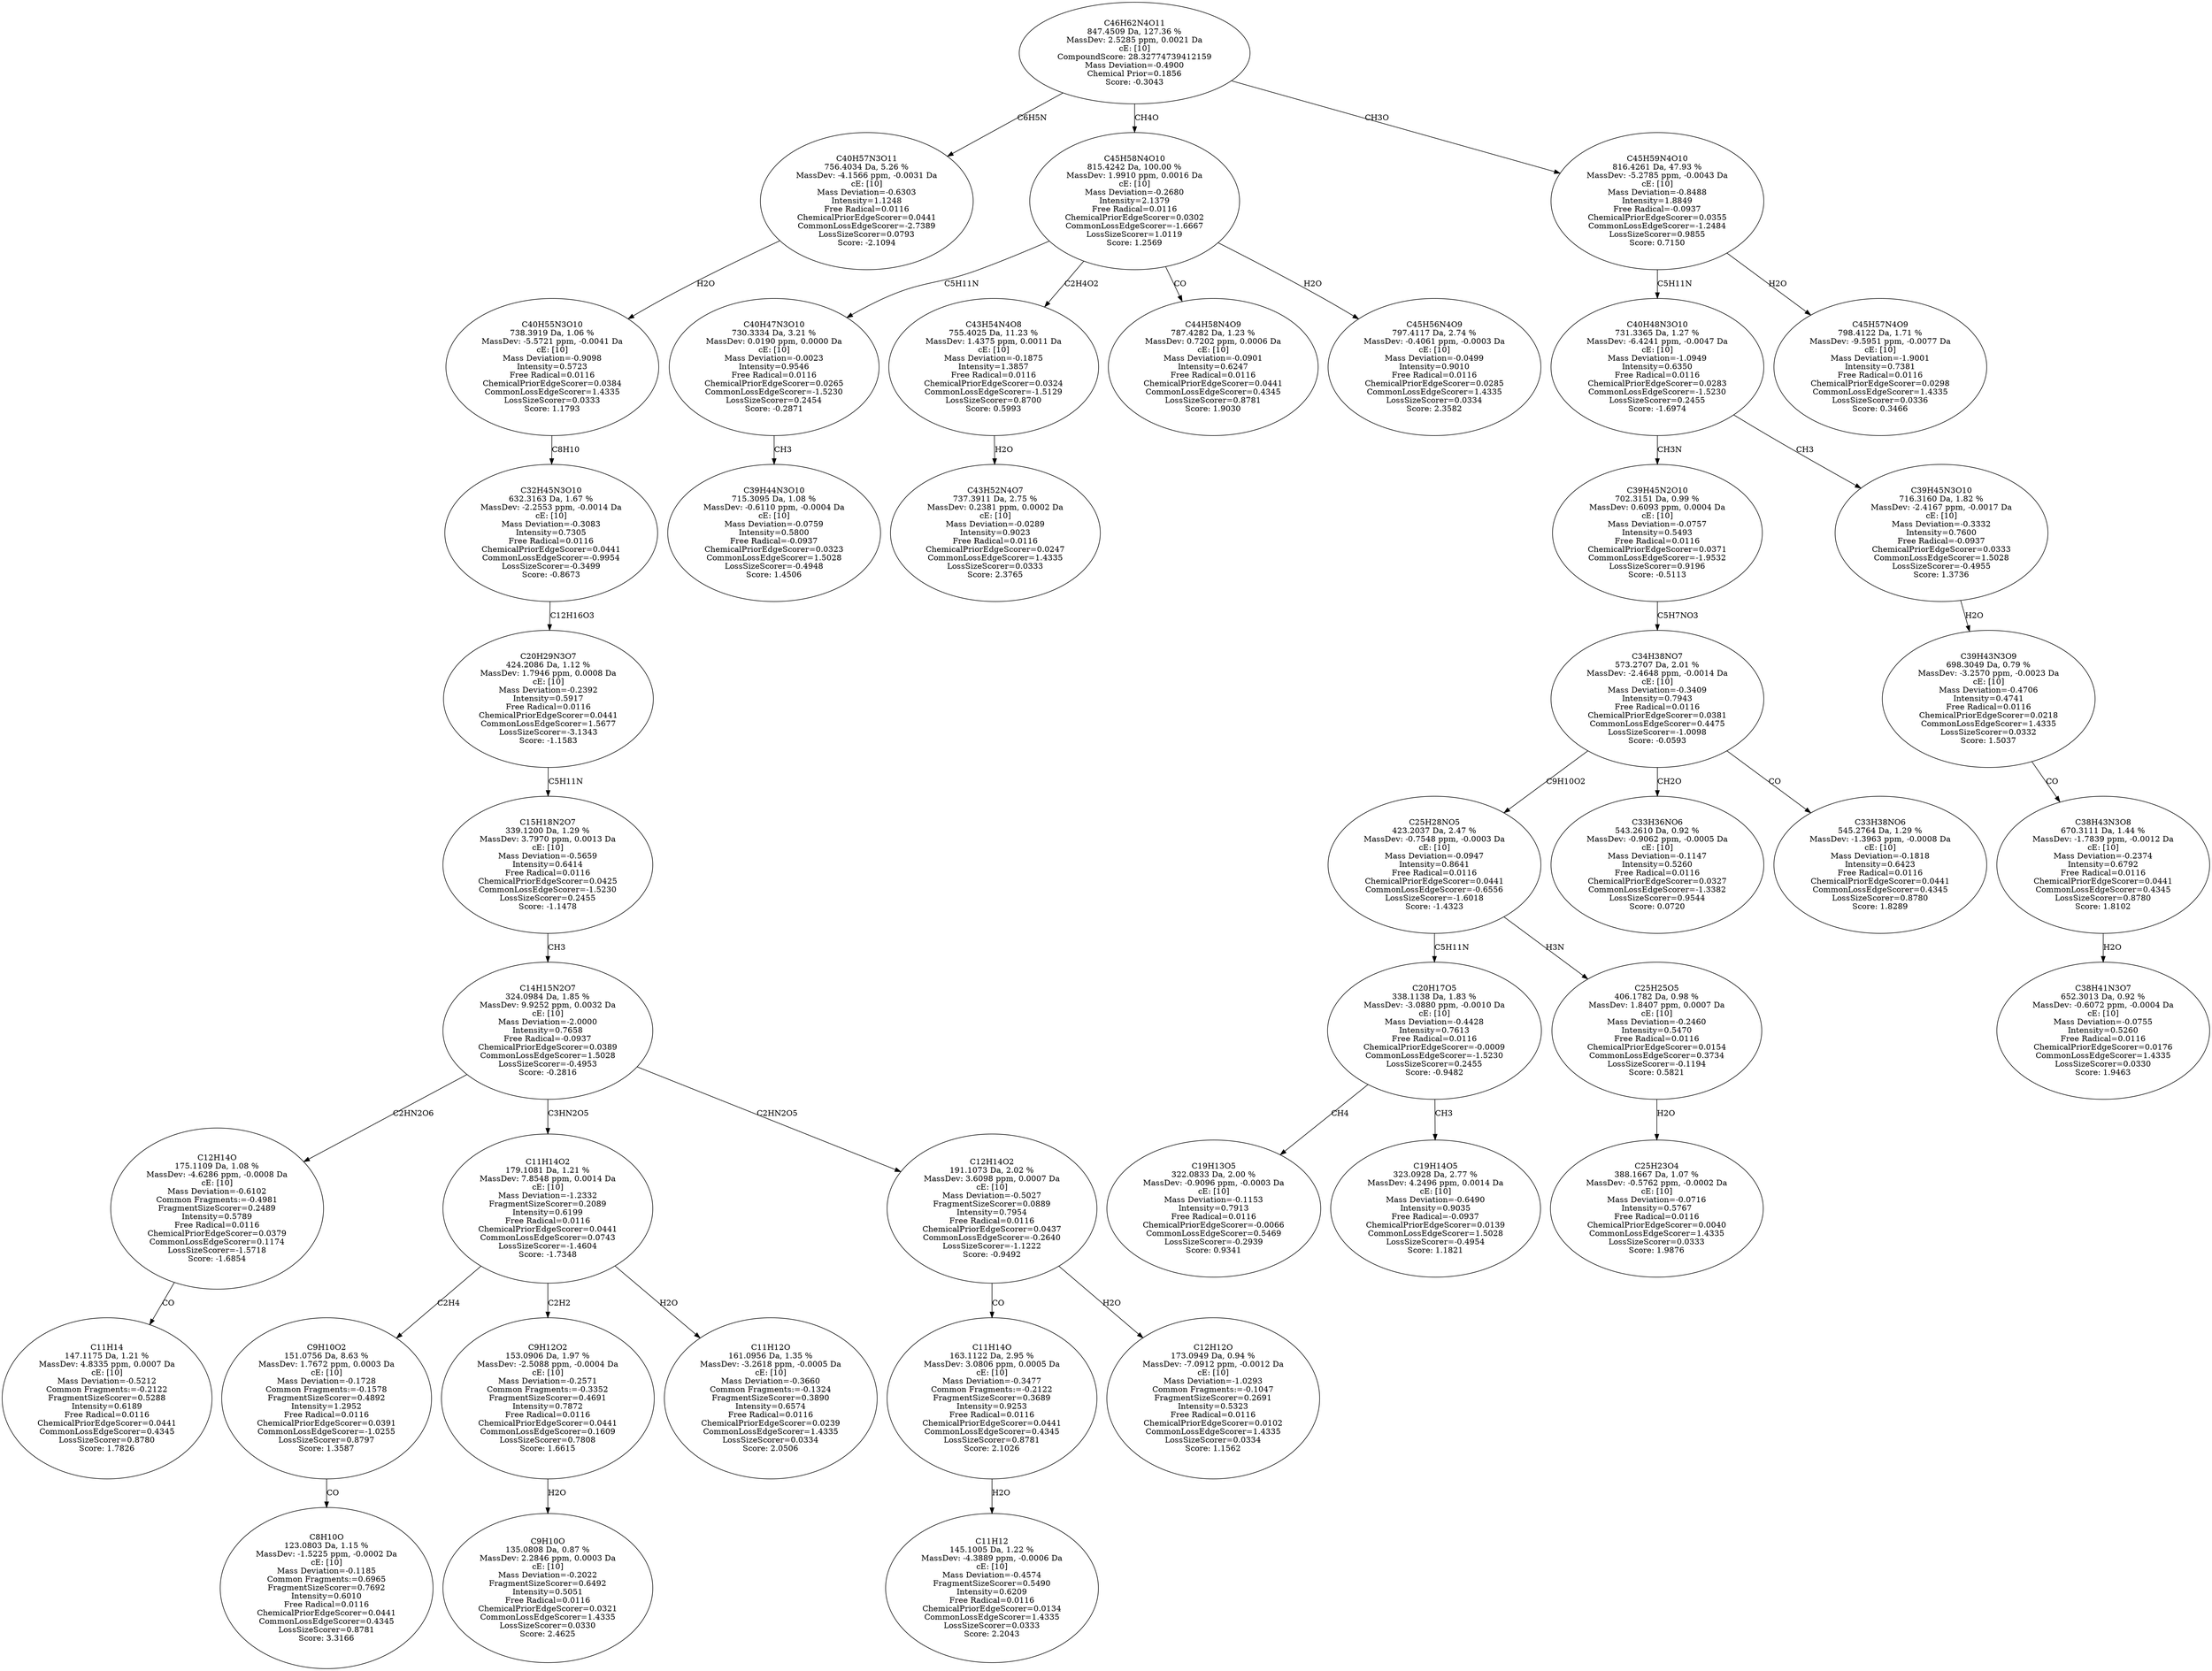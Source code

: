 strict digraph {
v1 [label="C11H14\n147.1175 Da, 1.21 %\nMassDev: 4.8335 ppm, 0.0007 Da\ncE: [10]\nMass Deviation=-0.5212\nCommon Fragments:=-0.2122\nFragmentSizeScorer=0.5288\nIntensity=0.6189\nFree Radical=0.0116\nChemicalPriorEdgeScorer=0.0441\nCommonLossEdgeScorer=0.4345\nLossSizeScorer=0.8780\nScore: 1.7826"];
v2 [label="C12H14O\n175.1109 Da, 1.08 %\nMassDev: -4.6286 ppm, -0.0008 Da\ncE: [10]\nMass Deviation=-0.6102\nCommon Fragments:=-0.4981\nFragmentSizeScorer=0.2489\nIntensity=0.5789\nFree Radical=0.0116\nChemicalPriorEdgeScorer=0.0379\nCommonLossEdgeScorer=0.1174\nLossSizeScorer=-1.5718\nScore: -1.6854"];
v3 [label="C8H10O\n123.0803 Da, 1.15 %\nMassDev: -1.5225 ppm, -0.0002 Da\ncE: [10]\nMass Deviation=-0.1185\nCommon Fragments:=0.6965\nFragmentSizeScorer=0.7692\nIntensity=0.6010\nFree Radical=0.0116\nChemicalPriorEdgeScorer=0.0441\nCommonLossEdgeScorer=0.4345\nLossSizeScorer=0.8781\nScore: 3.3166"];
v4 [label="C9H10O2\n151.0756 Da, 8.63 %\nMassDev: 1.7672 ppm, 0.0003 Da\ncE: [10]\nMass Deviation=-0.1728\nCommon Fragments:=-0.1578\nFragmentSizeScorer=0.4892\nIntensity=1.2952\nFree Radical=0.0116\nChemicalPriorEdgeScorer=0.0391\nCommonLossEdgeScorer=-1.0255\nLossSizeScorer=0.8797\nScore: 1.3587"];
v5 [label="C9H10O\n135.0808 Da, 0.87 %\nMassDev: 2.2846 ppm, 0.0003 Da\ncE: [10]\nMass Deviation=-0.2022\nFragmentSizeScorer=0.6492\nIntensity=0.5051\nFree Radical=0.0116\nChemicalPriorEdgeScorer=0.0321\nCommonLossEdgeScorer=1.4335\nLossSizeScorer=0.0330\nScore: 2.4625"];
v6 [label="C9H12O2\n153.0906 Da, 1.97 %\nMassDev: -2.5088 ppm, -0.0004 Da\ncE: [10]\nMass Deviation=-0.2571\nCommon Fragments:=-0.3352\nFragmentSizeScorer=0.4691\nIntensity=0.7872\nFree Radical=0.0116\nChemicalPriorEdgeScorer=0.0441\nCommonLossEdgeScorer=0.1609\nLossSizeScorer=0.7808\nScore: 1.6615"];
v7 [label="C11H12O\n161.0956 Da, 1.35 %\nMassDev: -3.2618 ppm, -0.0005 Da\ncE: [10]\nMass Deviation=-0.3660\nCommon Fragments:=-0.1324\nFragmentSizeScorer=0.3890\nIntensity=0.6574\nFree Radical=0.0116\nChemicalPriorEdgeScorer=0.0239\nCommonLossEdgeScorer=1.4335\nLossSizeScorer=0.0334\nScore: 2.0506"];
v8 [label="C11H14O2\n179.1081 Da, 1.21 %\nMassDev: 7.8548 ppm, 0.0014 Da\ncE: [10]\nMass Deviation=-1.2332\nFragmentSizeScorer=0.2089\nIntensity=0.6199\nFree Radical=0.0116\nChemicalPriorEdgeScorer=0.0441\nCommonLossEdgeScorer=0.0743\nLossSizeScorer=-1.4604\nScore: -1.7348"];
v9 [label="C11H12\n145.1005 Da, 1.22 %\nMassDev: -4.3889 ppm, -0.0006 Da\ncE: [10]\nMass Deviation=-0.4574\nFragmentSizeScorer=0.5490\nIntensity=0.6209\nFree Radical=0.0116\nChemicalPriorEdgeScorer=0.0134\nCommonLossEdgeScorer=1.4335\nLossSizeScorer=0.0333\nScore: 2.2043"];
v10 [label="C11H14O\n163.1122 Da, 2.95 %\nMassDev: 3.0806 ppm, 0.0005 Da\ncE: [10]\nMass Deviation=-0.3477\nCommon Fragments:=-0.2122\nFragmentSizeScorer=0.3689\nIntensity=0.9253\nFree Radical=0.0116\nChemicalPriorEdgeScorer=0.0441\nCommonLossEdgeScorer=0.4345\nLossSizeScorer=0.8781\nScore: 2.1026"];
v11 [label="C12H12O\n173.0949 Da, 0.94 %\nMassDev: -7.0912 ppm, -0.0012 Da\ncE: [10]\nMass Deviation=-1.0293\nCommon Fragments:=-0.1047\nFragmentSizeScorer=0.2691\nIntensity=0.5323\nFree Radical=0.0116\nChemicalPriorEdgeScorer=0.0102\nCommonLossEdgeScorer=1.4335\nLossSizeScorer=0.0334\nScore: 1.1562"];
v12 [label="C12H14O2\n191.1073 Da, 2.02 %\nMassDev: 3.6098 ppm, 0.0007 Da\ncE: [10]\nMass Deviation=-0.5027\nFragmentSizeScorer=0.0889\nIntensity=0.7954\nFree Radical=0.0116\nChemicalPriorEdgeScorer=0.0437\nCommonLossEdgeScorer=-0.2640\nLossSizeScorer=-1.1222\nScore: -0.9492"];
v13 [label="C14H15N2O7\n324.0984 Da, 1.85 %\nMassDev: 9.9252 ppm, 0.0032 Da\ncE: [10]\nMass Deviation=-2.0000\nIntensity=0.7658\nFree Radical=-0.0937\nChemicalPriorEdgeScorer=0.0389\nCommonLossEdgeScorer=1.5028\nLossSizeScorer=-0.4953\nScore: -0.2816"];
v14 [label="C15H18N2O7\n339.1200 Da, 1.29 %\nMassDev: 3.7970 ppm, 0.0013 Da\ncE: [10]\nMass Deviation=-0.5659\nIntensity=0.6414\nFree Radical=0.0116\nChemicalPriorEdgeScorer=0.0425\nCommonLossEdgeScorer=-1.5230\nLossSizeScorer=0.2455\nScore: -1.1478"];
v15 [label="C20H29N3O7\n424.2086 Da, 1.12 %\nMassDev: 1.7946 ppm, 0.0008 Da\ncE: [10]\nMass Deviation=-0.2392\nIntensity=0.5917\nFree Radical=0.0116\nChemicalPriorEdgeScorer=0.0441\nCommonLossEdgeScorer=1.5677\nLossSizeScorer=-3.1343\nScore: -1.1583"];
v16 [label="C32H45N3O10\n632.3163 Da, 1.67 %\nMassDev: -2.2553 ppm, -0.0014 Da\ncE: [10]\nMass Deviation=-0.3083\nIntensity=0.7305\nFree Radical=0.0116\nChemicalPriorEdgeScorer=0.0441\nCommonLossEdgeScorer=-0.9954\nLossSizeScorer=-0.3499\nScore: -0.8673"];
v17 [label="C40H55N3O10\n738.3919 Da, 1.06 %\nMassDev: -5.5721 ppm, -0.0041 Da\ncE: [10]\nMass Deviation=-0.9098\nIntensity=0.5723\nFree Radical=0.0116\nChemicalPriorEdgeScorer=0.0384\nCommonLossEdgeScorer=1.4335\nLossSizeScorer=0.0333\nScore: 1.1793"];
v18 [label="C40H57N3O11\n756.4034 Da, 5.26 %\nMassDev: -4.1566 ppm, -0.0031 Da\ncE: [10]\nMass Deviation=-0.6303\nIntensity=1.1248\nFree Radical=0.0116\nChemicalPriorEdgeScorer=0.0441\nCommonLossEdgeScorer=-2.7389\nLossSizeScorer=0.0793\nScore: -2.1094"];
v19 [label="C39H44N3O10\n715.3095 Da, 1.08 %\nMassDev: -0.6110 ppm, -0.0004 Da\ncE: [10]\nMass Deviation=-0.0759\nIntensity=0.5800\nFree Radical=-0.0937\nChemicalPriorEdgeScorer=0.0323\nCommonLossEdgeScorer=1.5028\nLossSizeScorer=-0.4948\nScore: 1.4506"];
v20 [label="C40H47N3O10\n730.3334 Da, 3.21 %\nMassDev: 0.0190 ppm, 0.0000 Da\ncE: [10]\nMass Deviation=-0.0023\nIntensity=0.9546\nFree Radical=0.0116\nChemicalPriorEdgeScorer=0.0265\nCommonLossEdgeScorer=-1.5230\nLossSizeScorer=0.2454\nScore: -0.2871"];
v21 [label="C43H52N4O7\n737.3911 Da, 2.75 %\nMassDev: 0.2381 ppm, 0.0002 Da\ncE: [10]\nMass Deviation=-0.0289\nIntensity=0.9023\nFree Radical=0.0116\nChemicalPriorEdgeScorer=0.0247\nCommonLossEdgeScorer=1.4335\nLossSizeScorer=0.0333\nScore: 2.3765"];
v22 [label="C43H54N4O8\n755.4025 Da, 11.23 %\nMassDev: 1.4375 ppm, 0.0011 Da\ncE: [10]\nMass Deviation=-0.1875\nIntensity=1.3857\nFree Radical=0.0116\nChemicalPriorEdgeScorer=0.0324\nCommonLossEdgeScorer=-1.5129\nLossSizeScorer=0.8700\nScore: 0.5993"];
v23 [label="C44H58N4O9\n787.4282 Da, 1.23 %\nMassDev: 0.7202 ppm, 0.0006 Da\ncE: [10]\nMass Deviation=-0.0901\nIntensity=0.6247\nFree Radical=0.0116\nChemicalPriorEdgeScorer=0.0441\nCommonLossEdgeScorer=0.4345\nLossSizeScorer=0.8781\nScore: 1.9030"];
v24 [label="C45H56N4O9\n797.4117 Da, 2.74 %\nMassDev: -0.4061 ppm, -0.0003 Da\ncE: [10]\nMass Deviation=-0.0499\nIntensity=0.9010\nFree Radical=0.0116\nChemicalPriorEdgeScorer=0.0285\nCommonLossEdgeScorer=1.4335\nLossSizeScorer=0.0334\nScore: 2.3582"];
v25 [label="C45H58N4O10\n815.4242 Da, 100.00 %\nMassDev: 1.9910 ppm, 0.0016 Da\ncE: [10]\nMass Deviation=-0.2680\nIntensity=2.1379\nFree Radical=0.0116\nChemicalPriorEdgeScorer=0.0302\nCommonLossEdgeScorer=-1.6667\nLossSizeScorer=1.0119\nScore: 1.2569"];
v26 [label="C19H13O5\n322.0833 Da, 2.00 %\nMassDev: -0.9096 ppm, -0.0003 Da\ncE: [10]\nMass Deviation=-0.1153\nIntensity=0.7913\nFree Radical=0.0116\nChemicalPriorEdgeScorer=-0.0066\nCommonLossEdgeScorer=0.5469\nLossSizeScorer=-0.2939\nScore: 0.9341"];
v27 [label="C19H14O5\n323.0928 Da, 2.77 %\nMassDev: 4.2496 ppm, 0.0014 Da\ncE: [10]\nMass Deviation=-0.6490\nIntensity=0.9035\nFree Radical=-0.0937\nChemicalPriorEdgeScorer=0.0139\nCommonLossEdgeScorer=1.5028\nLossSizeScorer=-0.4954\nScore: 1.1821"];
v28 [label="C20H17O5\n338.1138 Da, 1.83 %\nMassDev: -3.0880 ppm, -0.0010 Da\ncE: [10]\nMass Deviation=-0.4428\nIntensity=0.7613\nFree Radical=0.0116\nChemicalPriorEdgeScorer=-0.0009\nCommonLossEdgeScorer=-1.5230\nLossSizeScorer=0.2455\nScore: -0.9482"];
v29 [label="C25H23O4\n388.1667 Da, 1.07 %\nMassDev: -0.5762 ppm, -0.0002 Da\ncE: [10]\nMass Deviation=-0.0716\nIntensity=0.5767\nFree Radical=0.0116\nChemicalPriorEdgeScorer=0.0040\nCommonLossEdgeScorer=1.4335\nLossSizeScorer=0.0333\nScore: 1.9876"];
v30 [label="C25H25O5\n406.1782 Da, 0.98 %\nMassDev: 1.8407 ppm, 0.0007 Da\ncE: [10]\nMass Deviation=-0.2460\nIntensity=0.5470\nFree Radical=0.0116\nChemicalPriorEdgeScorer=0.0154\nCommonLossEdgeScorer=0.3734\nLossSizeScorer=-0.1194\nScore: 0.5821"];
v31 [label="C25H28NO5\n423.2037 Da, 2.47 %\nMassDev: -0.7548 ppm, -0.0003 Da\ncE: [10]\nMass Deviation=-0.0947\nIntensity=0.8641\nFree Radical=0.0116\nChemicalPriorEdgeScorer=0.0441\nCommonLossEdgeScorer=-0.6556\nLossSizeScorer=-1.6018\nScore: -1.4323"];
v32 [label="C33H36NO6\n543.2610 Da, 0.92 %\nMassDev: -0.9062 ppm, -0.0005 Da\ncE: [10]\nMass Deviation=-0.1147\nIntensity=0.5260\nFree Radical=0.0116\nChemicalPriorEdgeScorer=0.0327\nCommonLossEdgeScorer=-1.3382\nLossSizeScorer=0.9544\nScore: 0.0720"];
v33 [label="C33H38NO6\n545.2764 Da, 1.29 %\nMassDev: -1.3963 ppm, -0.0008 Da\ncE: [10]\nMass Deviation=-0.1818\nIntensity=0.6423\nFree Radical=0.0116\nChemicalPriorEdgeScorer=0.0441\nCommonLossEdgeScorer=0.4345\nLossSizeScorer=0.8780\nScore: 1.8289"];
v34 [label="C34H38NO7\n573.2707 Da, 2.01 %\nMassDev: -2.4648 ppm, -0.0014 Da\ncE: [10]\nMass Deviation=-0.3409\nIntensity=0.7943\nFree Radical=0.0116\nChemicalPriorEdgeScorer=0.0381\nCommonLossEdgeScorer=0.4475\nLossSizeScorer=-1.0098\nScore: -0.0593"];
v35 [label="C39H45N2O10\n702.3151 Da, 0.99 %\nMassDev: 0.6093 ppm, 0.0004 Da\ncE: [10]\nMass Deviation=-0.0757\nIntensity=0.5493\nFree Radical=0.0116\nChemicalPriorEdgeScorer=0.0371\nCommonLossEdgeScorer=-1.9532\nLossSizeScorer=0.9196\nScore: -0.5113"];
v36 [label="C38H41N3O7\n652.3013 Da, 0.92 %\nMassDev: -0.6072 ppm, -0.0004 Da\ncE: [10]\nMass Deviation=-0.0755\nIntensity=0.5260\nFree Radical=0.0116\nChemicalPriorEdgeScorer=0.0176\nCommonLossEdgeScorer=1.4335\nLossSizeScorer=0.0330\nScore: 1.9463"];
v37 [label="C38H43N3O8\n670.3111 Da, 1.44 %\nMassDev: -1.7839 ppm, -0.0012 Da\ncE: [10]\nMass Deviation=-0.2374\nIntensity=0.6792\nFree Radical=0.0116\nChemicalPriorEdgeScorer=0.0441\nCommonLossEdgeScorer=0.4345\nLossSizeScorer=0.8780\nScore: 1.8102"];
v38 [label="C39H43N3O9\n698.3049 Da, 0.79 %\nMassDev: -3.2570 ppm, -0.0023 Da\ncE: [10]\nMass Deviation=-0.4706\nIntensity=0.4741\nFree Radical=0.0116\nChemicalPriorEdgeScorer=0.0218\nCommonLossEdgeScorer=1.4335\nLossSizeScorer=0.0332\nScore: 1.5037"];
v39 [label="C39H45N3O10\n716.3160 Da, 1.82 %\nMassDev: -2.4167 ppm, -0.0017 Da\ncE: [10]\nMass Deviation=-0.3332\nIntensity=0.7600\nFree Radical=-0.0937\nChemicalPriorEdgeScorer=0.0333\nCommonLossEdgeScorer=1.5028\nLossSizeScorer=-0.4955\nScore: 1.3736"];
v40 [label="C40H48N3O10\n731.3365 Da, 1.27 %\nMassDev: -6.4241 ppm, -0.0047 Da\ncE: [10]\nMass Deviation=-1.0949\nIntensity=0.6350\nFree Radical=0.0116\nChemicalPriorEdgeScorer=0.0283\nCommonLossEdgeScorer=-1.5230\nLossSizeScorer=0.2455\nScore: -1.6974"];
v41 [label="C45H57N4O9\n798.4122 Da, 1.71 %\nMassDev: -9.5951 ppm, -0.0077 Da\ncE: [10]\nMass Deviation=-1.9001\nIntensity=0.7381\nFree Radical=0.0116\nChemicalPriorEdgeScorer=0.0298\nCommonLossEdgeScorer=1.4335\nLossSizeScorer=0.0336\nScore: 0.3466"];
v42 [label="C45H59N4O10\n816.4261 Da, 47.93 %\nMassDev: -5.2785 ppm, -0.0043 Da\ncE: [10]\nMass Deviation=-0.8488\nIntensity=1.8849\nFree Radical=-0.0937\nChemicalPriorEdgeScorer=0.0355\nCommonLossEdgeScorer=-1.2484\nLossSizeScorer=0.9855\nScore: 0.7150"];
v43 [label="C46H62N4O11\n847.4509 Da, 127.36 %\nMassDev: 2.5285 ppm, 0.0021 Da\ncE: [10]\nCompoundScore: 28.32774739412159\nMass Deviation=-0.4900\nChemical Prior=0.1856\nScore: -0.3043"];
v2 -> v1 [label="CO"];
v13 -> v2 [label="C2HN2O6"];
v4 -> v3 [label="CO"];
v8 -> v4 [label="C2H4"];
v6 -> v5 [label="H2O"];
v8 -> v6 [label="C2H2"];
v8 -> v7 [label="H2O"];
v13 -> v8 [label="C3HN2O5"];
v10 -> v9 [label="H2O"];
v12 -> v10 [label="CO"];
v12 -> v11 [label="H2O"];
v13 -> v12 [label="C2HN2O5"];
v14 -> v13 [label="CH3"];
v15 -> v14 [label="C5H11N"];
v16 -> v15 [label="C12H16O3"];
v17 -> v16 [label="C8H10"];
v18 -> v17 [label="H2O"];
v43 -> v18 [label="C6H5N"];
v20 -> v19 [label="CH3"];
v25 -> v20 [label="C5H11N"];
v22 -> v21 [label="H2O"];
v25 -> v22 [label="C2H4O2"];
v25 -> v23 [label="CO"];
v25 -> v24 [label="H2O"];
v43 -> v25 [label="CH4O"];
v28 -> v26 [label="CH4"];
v28 -> v27 [label="CH3"];
v31 -> v28 [label="C5H11N"];
v30 -> v29 [label="H2O"];
v31 -> v30 [label="H3N"];
v34 -> v31 [label="C9H10O2"];
v34 -> v32 [label="CH2O"];
v34 -> v33 [label="CO"];
v35 -> v34 [label="C5H7NO3"];
v40 -> v35 [label="CH3N"];
v37 -> v36 [label="H2O"];
v38 -> v37 [label="CO"];
v39 -> v38 [label="H2O"];
v40 -> v39 [label="CH3"];
v42 -> v40 [label="C5H11N"];
v42 -> v41 [label="H2O"];
v43 -> v42 [label="CH3O"];
}